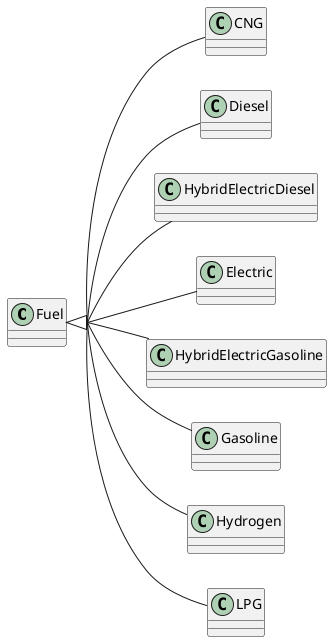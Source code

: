 @startuml
skinparam groupInheritance 2
left to right direction

class Fuel
class CNG
class Diesel
class HybridElectricDiesel
class Electric
class HybridElectricGasoline
class Gasoline
class Hydrogen
class LPG

Fuel <|-- CNG
Fuel <|-- Diesel
Fuel <|-- HybridElectricDiesel
Fuel <|-- Electric
Fuel <|-- HybridElectricGasoline
Fuel <|-- Gasoline
Fuel <|-- Hydrogen
Fuel <|-- LPG

@enduml